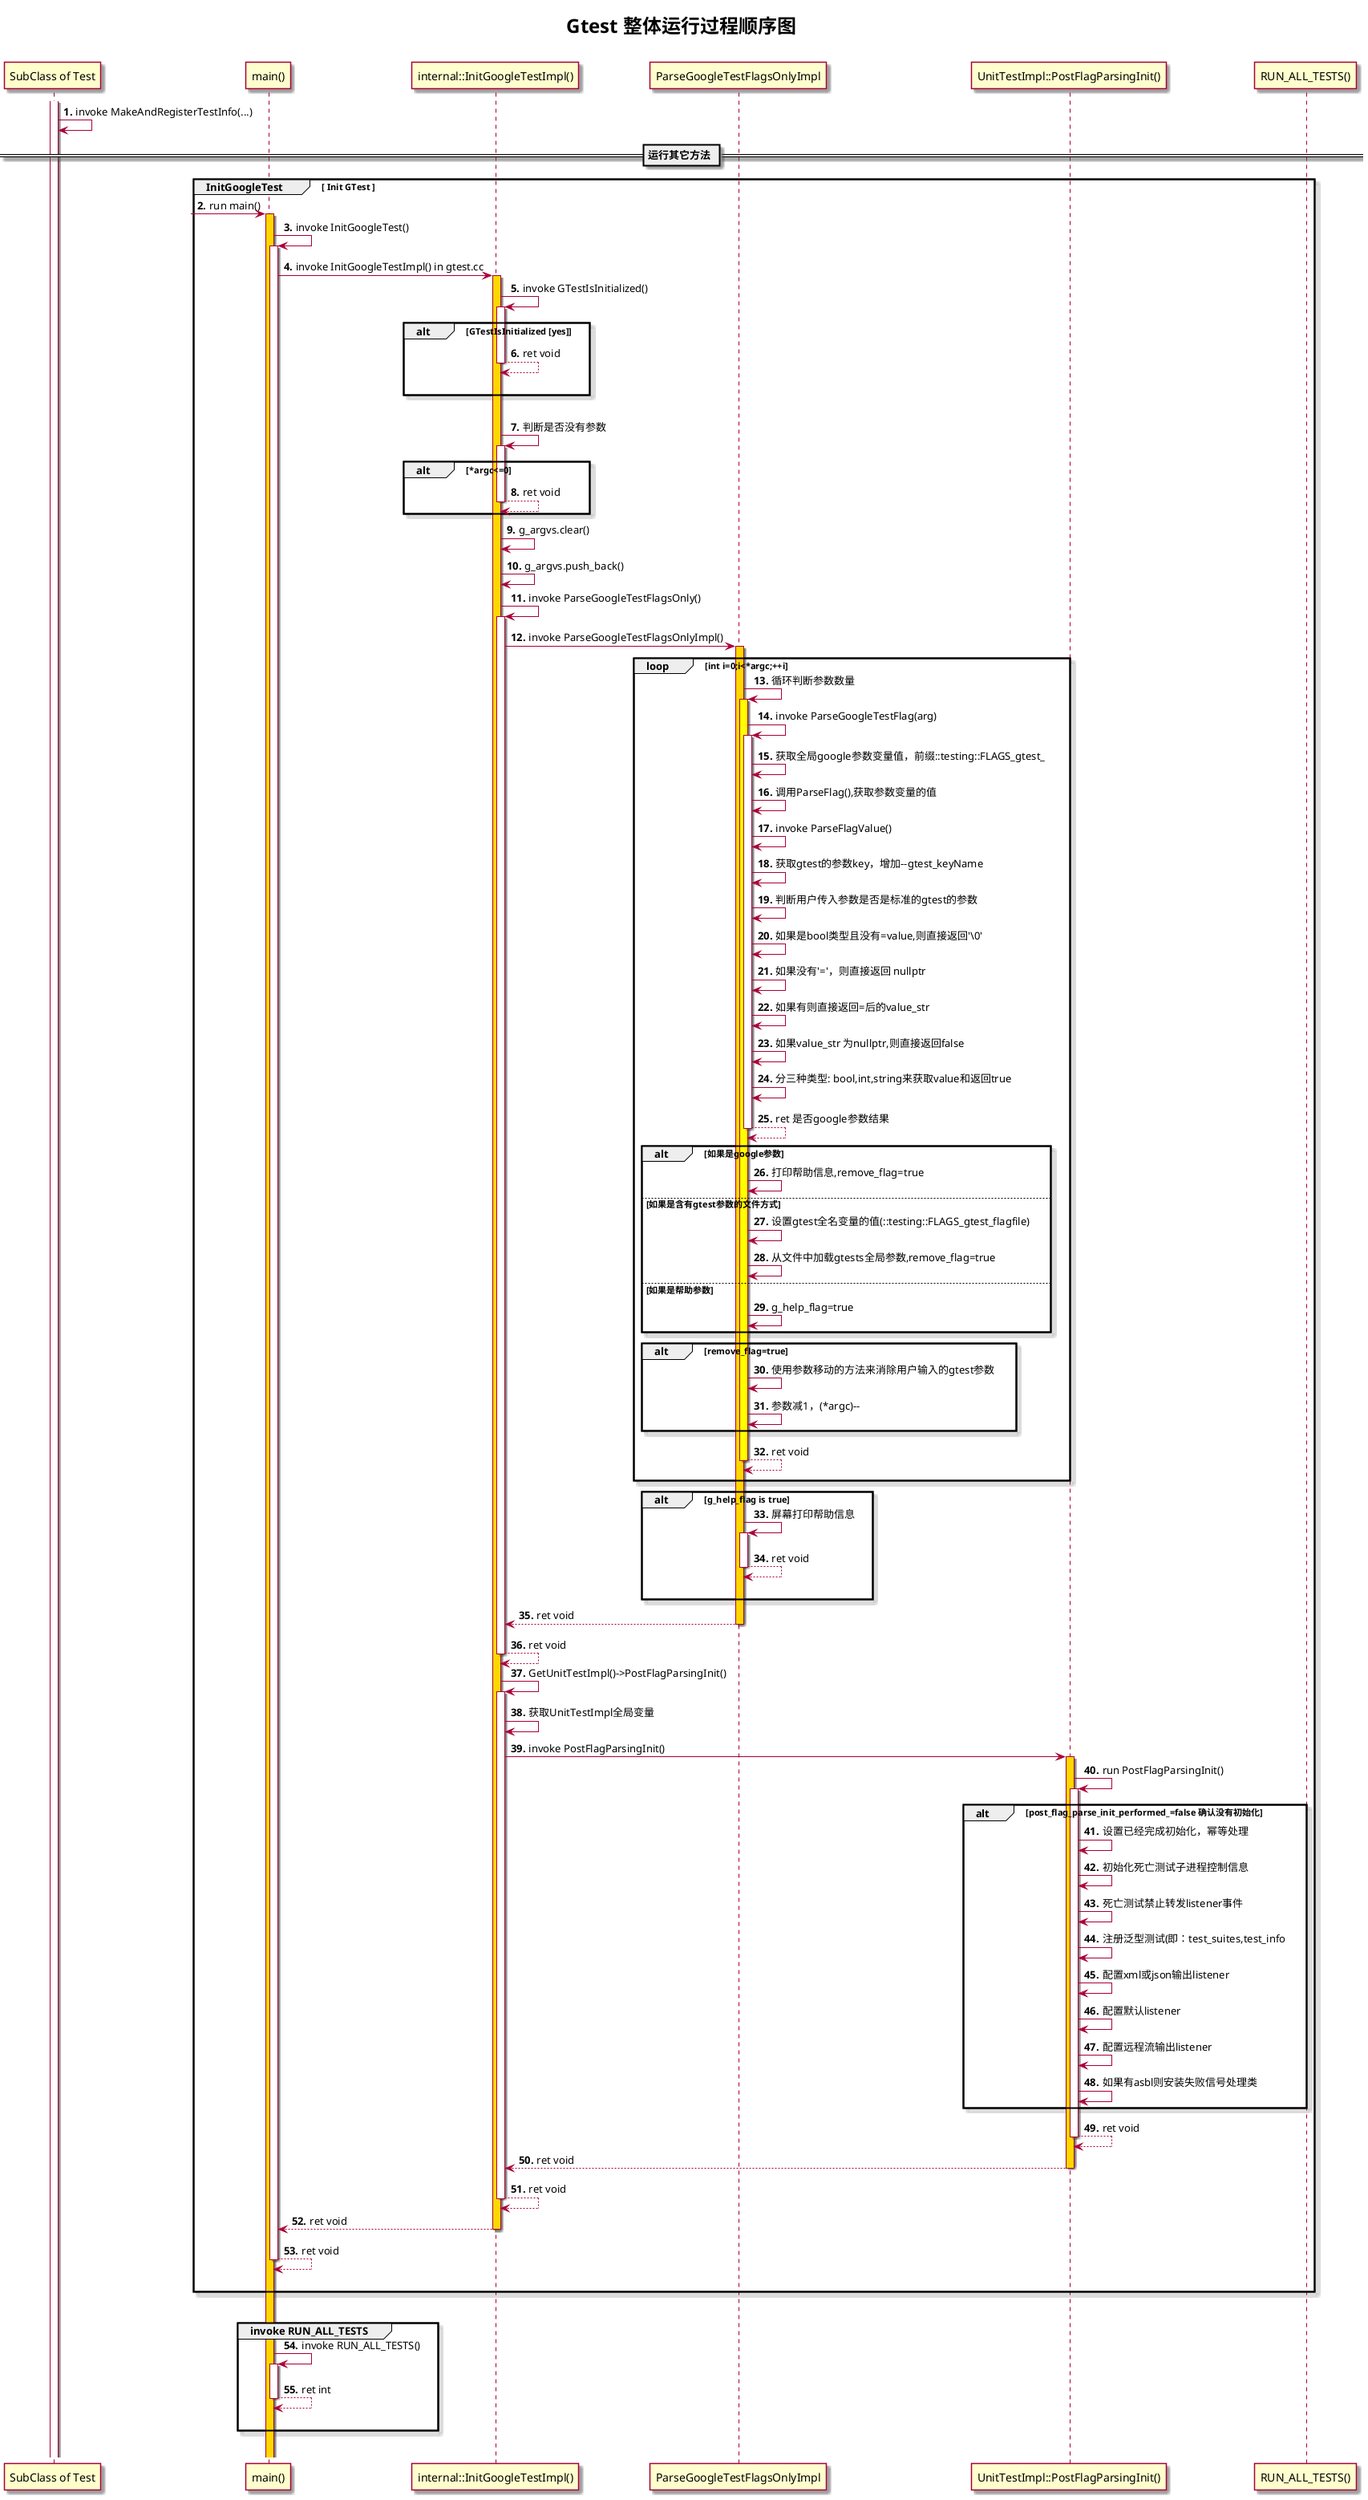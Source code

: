 @startuml
'https://plantuml.com/sequence-diagram
skin rose
title
 <b><font size="24">Gtest 整体运行过程顺序图</font></b>

end title

'actor boundary control collections database entity queue
'participant "SubClass of Test"  as Test  << (C,#add1b2) subclass >> order -2 #business
participant "SubClass of Test"  as Test  order -2 #business
participant "main()" as main
participant "internal::InitGoogleTestImpl()" as init_impl
participant "ParseGoogleTestFlagsOnlyImpl" as ParseGoogleTestFlagsOnlyImpl
participant "RUN_ALL_TESTS()" as  run_all_tests order 100


'autonumber start increment "<u>0|#.</u>"
autonumber 1 1 "<b>."

'activate participant #colouml_sequence_diagram.pumlr
activate Test
'participant -> participant ++|--|**|!! #color"
Test -> Test  : invoke MakeAndRegisterTestInfo(...)

/'
group 主标题 [副标题]
    bob -[#red]> alice : hello
    [-> alice : DoWork
    create actor|control|boundary|control|... participant
    bob -> participant : new
    / (h|r)note left|right|over|across of alice: this is note
    ref over bob,alice : init
    ... 5分钟后 ...
    bob <[#blue]- alice : ret
    |||
    ||40||
    alt#alt背景色 #整体背景色 主标题
        break|critical|loop|opt|par 主标题

        end
    else 标题

    else 标题2

    end
end
'/
== 运行其它方法 ==
group InitGoogleTest [ Init GTest ]
    ?-> main  ++ #gold : run main()

    main -> main ++ : invoke InitGoogleTest()

    main -> init_impl ++ #gold : invoke InitGoogleTestImpl() in gtest.cc

    init_impl -> init_impl ++ : invoke GTestIsInitialized()
    alt GTestIsInitialized [yes]
        return ret void
        |||
    end
    |||
    init_impl -> init_impl ++ : 判断是否没有参数
    alt *argc<=0
        return ret void
    end
    init_impl -> init_impl : g_argvs.clear()
    init_impl -> init_impl : g_argvs.push_back()

    init_impl -> init_impl ++ : invoke ParseGoogleTestFlagsOnly()
        init_impl -> ParseGoogleTestFlagsOnlyImpl ++ #gold : invoke ParseGoogleTestFlagsOnlyImpl()
            loop  int i=0;i<*argc;++i
                ParseGoogleTestFlagsOnlyImpl -> ParseGoogleTestFlagsOnlyImpl ++ #yellow : 循环判断参数数量
                    ParseGoogleTestFlagsOnlyImpl -> ParseGoogleTestFlagsOnlyImpl ++ : invoke ParseGoogleTestFlag(arg)
                        ParseGoogleTestFlagsOnlyImpl -> ParseGoogleTestFlagsOnlyImpl  : 获取全局google参数变量值，前缀::testing::FLAGS_gtest_
                        ParseGoogleTestFlagsOnlyImpl -> ParseGoogleTestFlagsOnlyImpl  : 调用ParseFlag(),获取参数变量的值
                        ParseGoogleTestFlagsOnlyImpl -> ParseGoogleTestFlagsOnlyImpl  : invoke ParseFlagValue()
                        ParseGoogleTestFlagsOnlyImpl -> ParseGoogleTestFlagsOnlyImpl  : 获取gtest的参数key，增加--gtest_keyName
                        ParseGoogleTestFlagsOnlyImpl -> ParseGoogleTestFlagsOnlyImpl  : 判断用户传入参数是否是标准的gtest的参数
                        ParseGoogleTestFlagsOnlyImpl -> ParseGoogleTestFlagsOnlyImpl  : 如果是bool类型且没有=value,则直接返回'\0'
                        ParseGoogleTestFlagsOnlyImpl -> ParseGoogleTestFlagsOnlyImpl  : 如果没有'='，则直接返回 nullptr
                        ParseGoogleTestFlagsOnlyImpl -> ParseGoogleTestFlagsOnlyImpl  : 如果有则直接返回=后的value_str
                        ParseGoogleTestFlagsOnlyImpl -> ParseGoogleTestFlagsOnlyImpl  : 如果value_str 为nullptr,则直接返回false
                        ParseGoogleTestFlagsOnlyImpl -> ParseGoogleTestFlagsOnlyImpl  : 分三种类型: bool,int,string来获取value和返回true
                    return ret 是否google参数结果

                    alt 如果是google参数
                        ParseGoogleTestFlagsOnlyImpl -> ParseGoogleTestFlagsOnlyImpl  : 打印帮助信息,remove_flag=true
                    else 如果是含有gtest参数的文件方式
                        ParseGoogleTestFlagsOnlyImpl -> ParseGoogleTestFlagsOnlyImpl  : 设置gtest全名变量的值(::testing::FLAGS_gtest_flagfile)
                        ParseGoogleTestFlagsOnlyImpl -> ParseGoogleTestFlagsOnlyImpl  : 从文件中加载gtests全局参数,remove_flag=true
                    else 如果是帮助参数
                        ParseGoogleTestFlagsOnlyImpl -> ParseGoogleTestFlagsOnlyImpl  : g_help_flag=true
                    end

                    alt remove_flag=true
                        ParseGoogleTestFlagsOnlyImpl -> ParseGoogleTestFlagsOnlyImpl  : 使用参数移动的方法来消除用户输入的gtest参数
                        ParseGoogleTestFlagsOnlyImpl -> ParseGoogleTestFlagsOnlyImpl  : 参数减1，(*argc)--
                    end
                return ret void
                ||10||
            end

            alt g_help_flag is true
                ParseGoogleTestFlagsOnlyImpl -> ParseGoogleTestFlagsOnlyImpl ++ : 屏幕打印帮助信息
                return ret void
                |||
            end
         return ret void
    return ret void

    init_impl -> init_impl ++ : GetUnitTestImpl()->PostFlagParsingInit()
        init_impl -> init_impl  : 获取UnitTestImpl全局变量

        init_impl -> "UnitTestImpl::PostFlagParsingInit()" ++ #gold : invoke PostFlagParsingInit()

            "UnitTestImpl::PostFlagParsingInit()" -> "UnitTestImpl::PostFlagParsingInit()" ++ : run PostFlagParsingInit()
                alt post_flag_parse_init_performed_=false 确认没有初始化
                    "UnitTestImpl::PostFlagParsingInit()" -> "UnitTestImpl::PostFlagParsingInit()" : 设置已经完成初始化，幂等处理
                    "UnitTestImpl::PostFlagParsingInit()" -> "UnitTestImpl::PostFlagParsingInit()" : 初始化死亡测试子进程控制信息
                    "UnitTestImpl::PostFlagParsingInit()" -> "UnitTestImpl::PostFlagParsingInit()" : 死亡测试禁止转发listener事件
                    "UnitTestImpl::PostFlagParsingInit()" -> "UnitTestImpl::PostFlagParsingInit()" : 注册泛型测试(即：test_suites,test_info
                    "UnitTestImpl::PostFlagParsingInit()" -> "UnitTestImpl::PostFlagParsingInit()" : 配置xml或json输出listener
                    "UnitTestImpl::PostFlagParsingInit()" -> "UnitTestImpl::PostFlagParsingInit()" : 配置默认listener
                    "UnitTestImpl::PostFlagParsingInit()" -> "UnitTestImpl::PostFlagParsingInit()" : 配置远程流输出listener
                    "UnitTestImpl::PostFlagParsingInit()" -> "UnitTestImpl::PostFlagParsingInit()" : 如果有asbl则安装失败信号处理类
                end
            return ret void

        return ret void

    return ret void


    return ret void
    return ret void
    |||
end
|||


group invoke RUN_ALL_TESTS
    main -> main ++ :invoke RUN_ALL_TESTS()
    return ret int
   |||
end
|||

@enduml